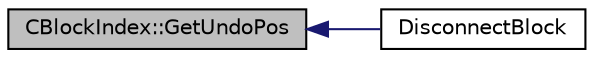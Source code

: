 digraph "CBlockIndex::GetUndoPos"
{
  edge [fontname="Helvetica",fontsize="10",labelfontname="Helvetica",labelfontsize="10"];
  node [fontname="Helvetica",fontsize="10",shape=record];
  rankdir="LR";
  Node201 [label="CBlockIndex::GetUndoPos",height=0.2,width=0.4,color="black", fillcolor="grey75", style="filled", fontcolor="black"];
  Node201 -> Node202 [dir="back",color="midnightblue",fontsize="10",style="solid",fontname="Helvetica"];
  Node202 [label="DisconnectBlock",height=0.2,width=0.4,color="black", fillcolor="white", style="filled",URL="$main_8h.html#aa7213dfc13e3b470a5690b0b86c951c6",tooltip="Functions for validating blocks and updating the block tree. "];
}
